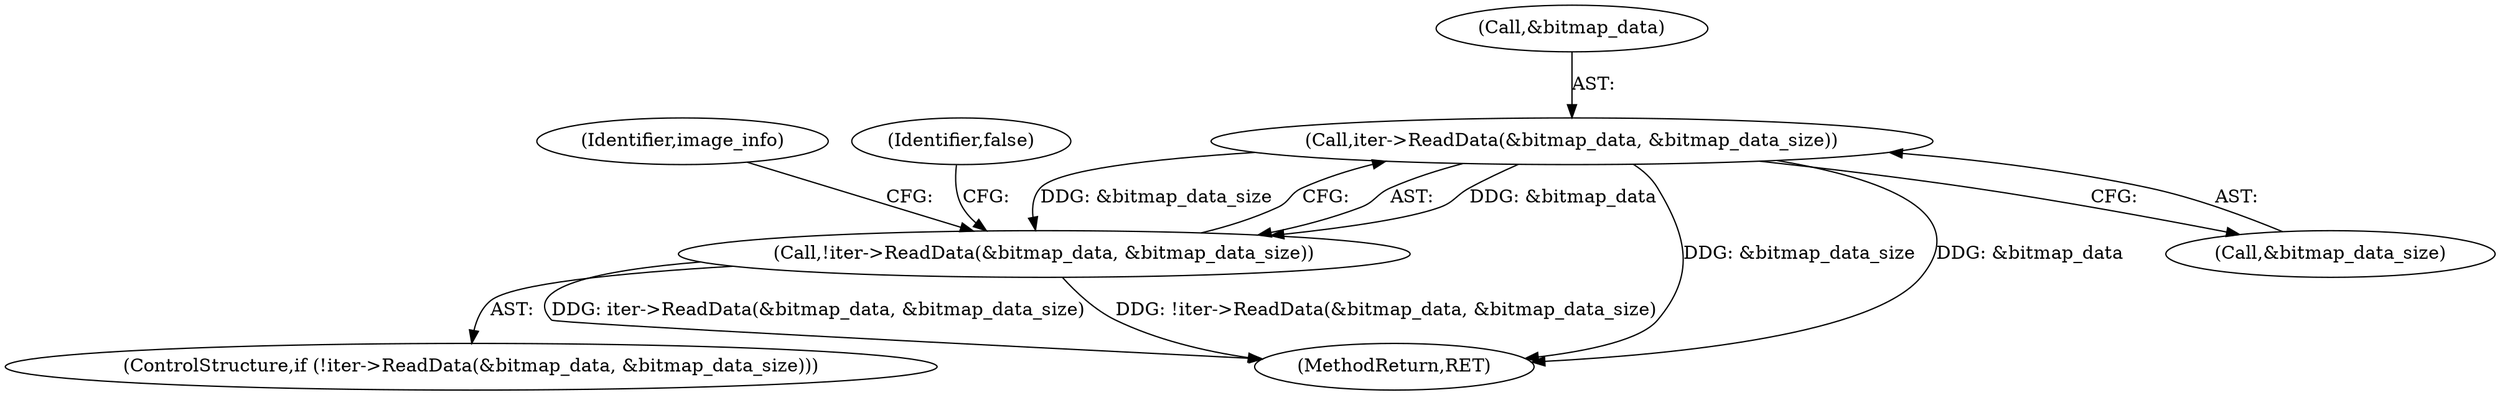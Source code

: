 digraph "0_Chrome_9fe6e9f89a1c78b8b38e806d35651a15858b053b_2@pointer" {
"1000123" [label="(Call,iter->ReadData(&bitmap_data, &bitmap_data_size))"];
"1000122" [label="(Call,!iter->ReadData(&bitmap_data, &bitmap_data_size))"];
"1000133" [label="(Identifier,image_info)"];
"1000129" [label="(Identifier,false)"];
"1000150" [label="(MethodReturn,RET)"];
"1000122" [label="(Call,!iter->ReadData(&bitmap_data, &bitmap_data_size))"];
"1000126" [label="(Call,&bitmap_data_size)"];
"1000121" [label="(ControlStructure,if (!iter->ReadData(&bitmap_data, &bitmap_data_size)))"];
"1000123" [label="(Call,iter->ReadData(&bitmap_data, &bitmap_data_size))"];
"1000124" [label="(Call,&bitmap_data)"];
"1000123" -> "1000122"  [label="AST: "];
"1000123" -> "1000126"  [label="CFG: "];
"1000124" -> "1000123"  [label="AST: "];
"1000126" -> "1000123"  [label="AST: "];
"1000122" -> "1000123"  [label="CFG: "];
"1000123" -> "1000150"  [label="DDG: &bitmap_data_size"];
"1000123" -> "1000150"  [label="DDG: &bitmap_data"];
"1000123" -> "1000122"  [label="DDG: &bitmap_data"];
"1000123" -> "1000122"  [label="DDG: &bitmap_data_size"];
"1000122" -> "1000121"  [label="AST: "];
"1000129" -> "1000122"  [label="CFG: "];
"1000133" -> "1000122"  [label="CFG: "];
"1000122" -> "1000150"  [label="DDG: iter->ReadData(&bitmap_data, &bitmap_data_size)"];
"1000122" -> "1000150"  [label="DDG: !iter->ReadData(&bitmap_data, &bitmap_data_size)"];
}
